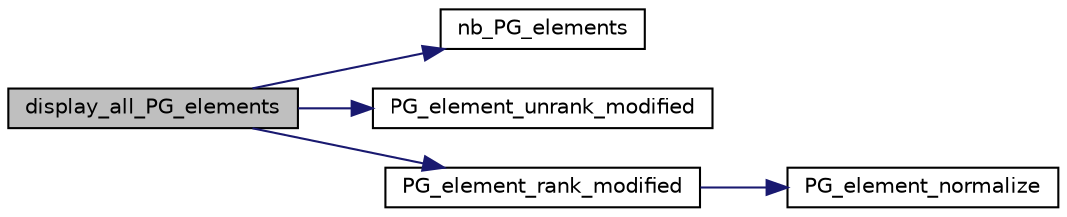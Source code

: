 digraph "display_all_PG_elements"
{
  edge [fontname="Helvetica",fontsize="10",labelfontname="Helvetica",labelfontsize="10"];
  node [fontname="Helvetica",fontsize="10",shape=record];
  rankdir="LR";
  Node3818 [label="display_all_PG_elements",height=0.2,width=0.4,color="black", fillcolor="grey75", style="filled", fontcolor="black"];
  Node3818 -> Node3819 [color="midnightblue",fontsize="10",style="solid",fontname="Helvetica"];
  Node3819 [label="nb_PG_elements",height=0.2,width=0.4,color="black", fillcolor="white", style="filled",URL="$df/de4/projective_8_c.html#ada56c56cb5c7b39553dc0391f2df1cee"];
  Node3818 -> Node3820 [color="midnightblue",fontsize="10",style="solid",fontname="Helvetica"];
  Node3820 [label="PG_element_unrank_modified",height=0.2,width=0.4,color="black", fillcolor="white", style="filled",URL="$df/de4/projective_8_c.html#a83ae9b605d496f6a90345303f6efae64"];
  Node3818 -> Node3821 [color="midnightblue",fontsize="10",style="solid",fontname="Helvetica"];
  Node3821 [label="PG_element_rank_modified",height=0.2,width=0.4,color="black", fillcolor="white", style="filled",URL="$df/de4/projective_8_c.html#a9cd1a8bf5b88a038e33862f6c2c3dd36"];
  Node3821 -> Node3822 [color="midnightblue",fontsize="10",style="solid",fontname="Helvetica"];
  Node3822 [label="PG_element_normalize",height=0.2,width=0.4,color="black", fillcolor="white", style="filled",URL="$df/de4/projective_8_c.html#a5a4c3c1158bad6bab0d786c616bd0996"];
}
